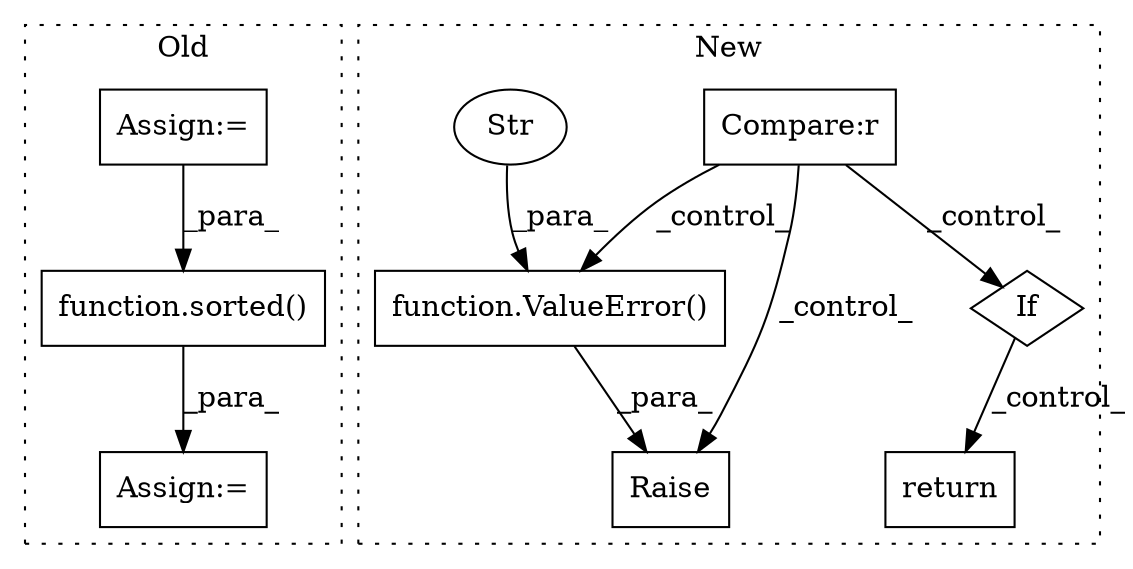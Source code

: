 digraph G {
subgraph cluster0 {
1 [label="function.sorted()" a="75" s="1497,1681" l="24,14" shape="box"];
7 [label="Assign:=" a="68" s="1463" l="20" shape="box"];
9 [label="Assign:=" a="68" s="1395" l="3" shape="box"];
label = "Old";
style="dotted";
}
subgraph cluster1 {
2 [label="function.ValueError()" a="75" s="3306,3372" l="11,1" shape="box"];
3 [label="Raise" a="91" s="3300" l="6" shape="box"];
4 [label="Str" a="66" s="3317" l="55" shape="ellipse"];
5 [label="Compare:r" a="40" s="3271" l="19" shape="box"];
6 [label="return" a="93" s="3519" l="7" shape="box"];
8 [label="If" a="96" s="3465" l="3" shape="diamond"];
label = "New";
style="dotted";
}
1 -> 7 [label="_para_"];
2 -> 3 [label="_para_"];
4 -> 2 [label="_para_"];
5 -> 3 [label="_control_"];
5 -> 2 [label="_control_"];
5 -> 8 [label="_control_"];
8 -> 6 [label="_control_"];
9 -> 1 [label="_para_"];
}